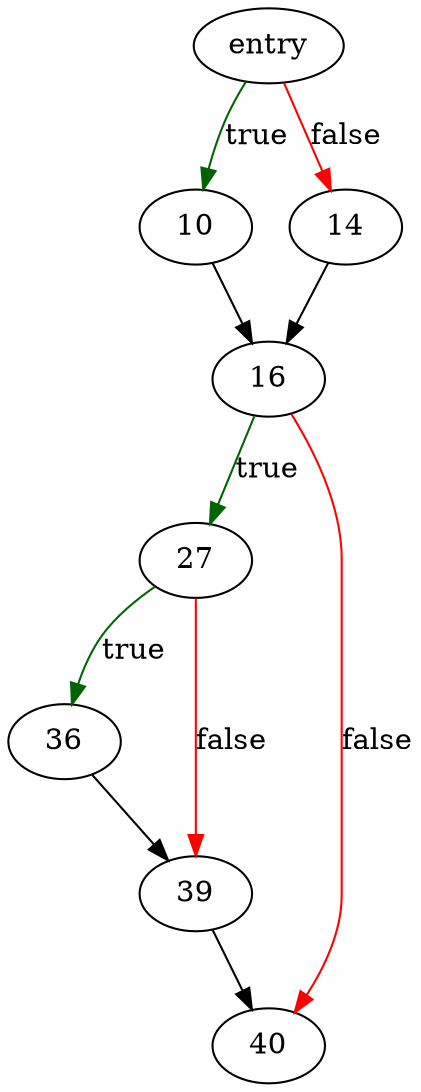 digraph "sqlite3CodeVerifySchema" {
	// Node definitions.
	2 [label=entry];
	10;
	14;
	16;
	27;
	36;
	39;
	40;

	// Edge definitions.
	2 -> 10 [
		color=darkgreen
		label=true
	];
	2 -> 14 [
		color=red
		label=false
	];
	10 -> 16;
	14 -> 16;
	16 -> 27 [
		color=darkgreen
		label=true
	];
	16 -> 40 [
		color=red
		label=false
	];
	27 -> 36 [
		color=darkgreen
		label=true
	];
	27 -> 39 [
		color=red
		label=false
	];
	36 -> 39;
	39 -> 40;
}